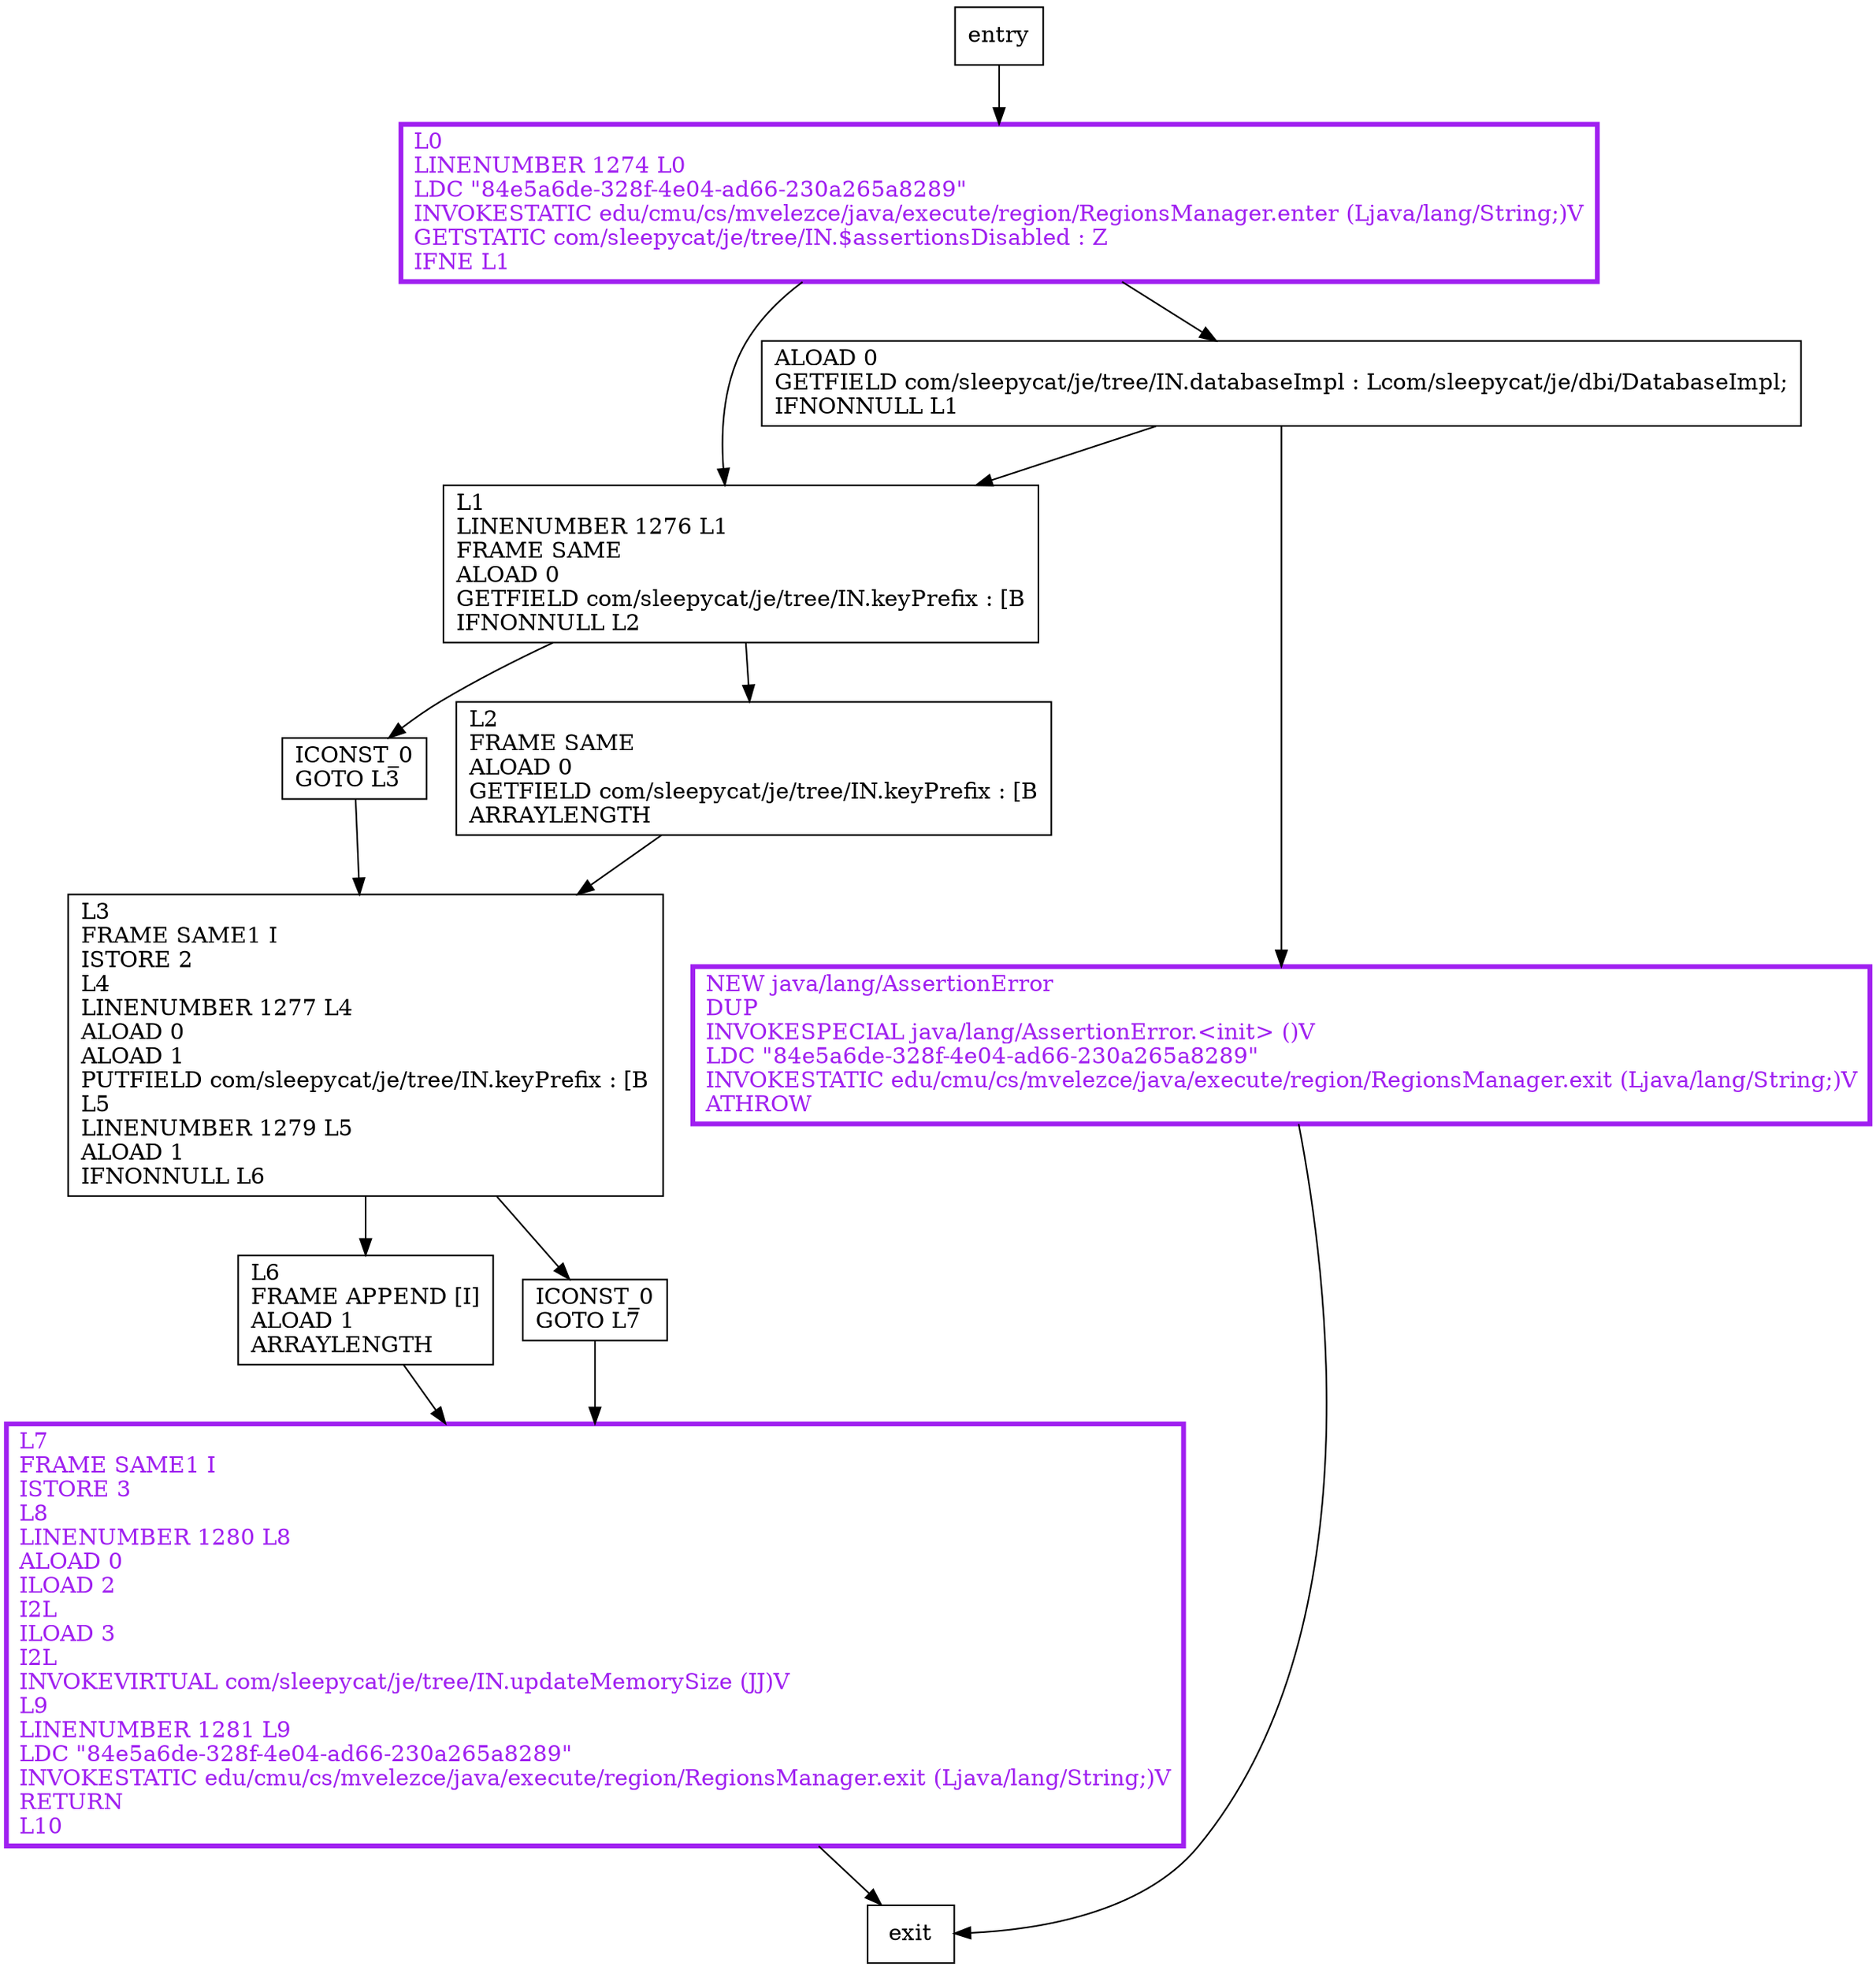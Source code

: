digraph setKeyPrefix {
node [shape=record];
2020686707 [label="L0\lLINENUMBER 1274 L0\lLDC \"84e5a6de-328f-4e04-ad66-230a265a8289\"\lINVOKESTATIC edu/cmu/cs/mvelezce/java/execute/region/RegionsManager.enter (Ljava/lang/String;)V\lGETSTATIC com/sleepycat/je/tree/IN.$assertionsDisabled : Z\lIFNE L1\l"];
1020781268 [label="L7\lFRAME SAME1 I\lISTORE 3\lL8\lLINENUMBER 1280 L8\lALOAD 0\lILOAD 2\lI2L\lILOAD 3\lI2L\lINVOKEVIRTUAL com/sleepycat/je/tree/IN.updateMemorySize (JJ)V\lL9\lLINENUMBER 1281 L9\lLDC \"84e5a6de-328f-4e04-ad66-230a265a8289\"\lINVOKESTATIC edu/cmu/cs/mvelezce/java/execute/region/RegionsManager.exit (Ljava/lang/String;)V\lRETURN\lL10\l"];
660612574 [label="ICONST_0\lGOTO L3\l"];
448756360 [label="L6\lFRAME APPEND [I]\lALOAD 1\lARRAYLENGTH\l"];
171164894 [label="L1\lLINENUMBER 1276 L1\lFRAME SAME\lALOAD 0\lGETFIELD com/sleepycat/je/tree/IN.keyPrefix : [B\lIFNONNULL L2\l"];
1645481419 [label="NEW java/lang/AssertionError\lDUP\lINVOKESPECIAL java/lang/AssertionError.\<init\> ()V\lLDC \"84e5a6de-328f-4e04-ad66-230a265a8289\"\lINVOKESTATIC edu/cmu/cs/mvelezce/java/execute/region/RegionsManager.exit (Ljava/lang/String;)V\lATHROW\l"];
861995224 [label="L3\lFRAME SAME1 I\lISTORE 2\lL4\lLINENUMBER 1277 L4\lALOAD 0\lALOAD 1\lPUTFIELD com/sleepycat/je/tree/IN.keyPrefix : [B\lL5\lLINENUMBER 1279 L5\lALOAD 1\lIFNONNULL L6\l"];
1901668650 [label="ICONST_0\lGOTO L7\l"];
1606251722 [label="ALOAD 0\lGETFIELD com/sleepycat/je/tree/IN.databaseImpl : Lcom/sleepycat/je/dbi/DatabaseImpl;\lIFNONNULL L1\l"];
323950681 [label="L2\lFRAME SAME\lALOAD 0\lGETFIELD com/sleepycat/je/tree/IN.keyPrefix : [B\lARRAYLENGTH\l"];
entry;
exit;
2020686707 -> 171164894
2020686707 -> 1606251722
660612574 -> 861995224
1901668650 -> 1020781268
1606251722 -> 171164894
1606251722 -> 1645481419
323950681 -> 861995224
entry -> 2020686707
1020781268 -> exit
448756360 -> 1020781268
171164894 -> 660612574
171164894 -> 323950681
1645481419 -> exit
861995224 -> 448756360
861995224 -> 1901668650
2020686707[fontcolor="purple", penwidth=3, color="purple"];
1020781268[fontcolor="purple", penwidth=3, color="purple"];
1645481419[fontcolor="purple", penwidth=3, color="purple"];
}
